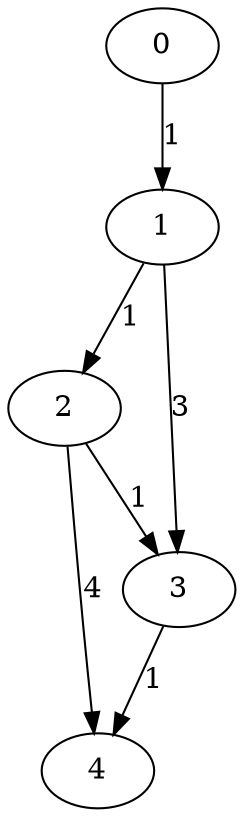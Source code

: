 digraph G{0 -> 1[label="1"];
1 -> 2[label="1"];
1 -> 3[label="3"];
2 -> 3[label="1"];
2 -> 4[label="4"];
3 -> 4[label="1"];
}
